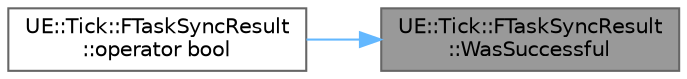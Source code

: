 digraph "UE::Tick::FTaskSyncResult::WasSuccessful"
{
 // INTERACTIVE_SVG=YES
 // LATEX_PDF_SIZE
  bgcolor="transparent";
  edge [fontname=Helvetica,fontsize=10,labelfontname=Helvetica,labelfontsize=10];
  node [fontname=Helvetica,fontsize=10,shape=box,height=0.2,width=0.4];
  rankdir="RL";
  Node1 [id="Node000001",label="UE::Tick::FTaskSyncResult\l::WasSuccessful",height=0.2,width=0.4,color="gray40", fillcolor="grey60", style="filled", fontcolor="black",tooltip="True if the operation was successful."];
  Node1 -> Node2 [id="edge1_Node000001_Node000002",dir="back",color="steelblue1",style="solid",tooltip=" "];
  Node2 [id="Node000002",label="UE::Tick::FTaskSyncResult\l::operator bool",height=0.2,width=0.4,color="grey40", fillcolor="white", style="filled",URL="$da/d31/structUE_1_1Tick_1_1FTaskSyncResult.html#aee1ca22d2cfbe0be0abb64495d2a32b3",tooltip="Treat successful as true for if statements."];
}
